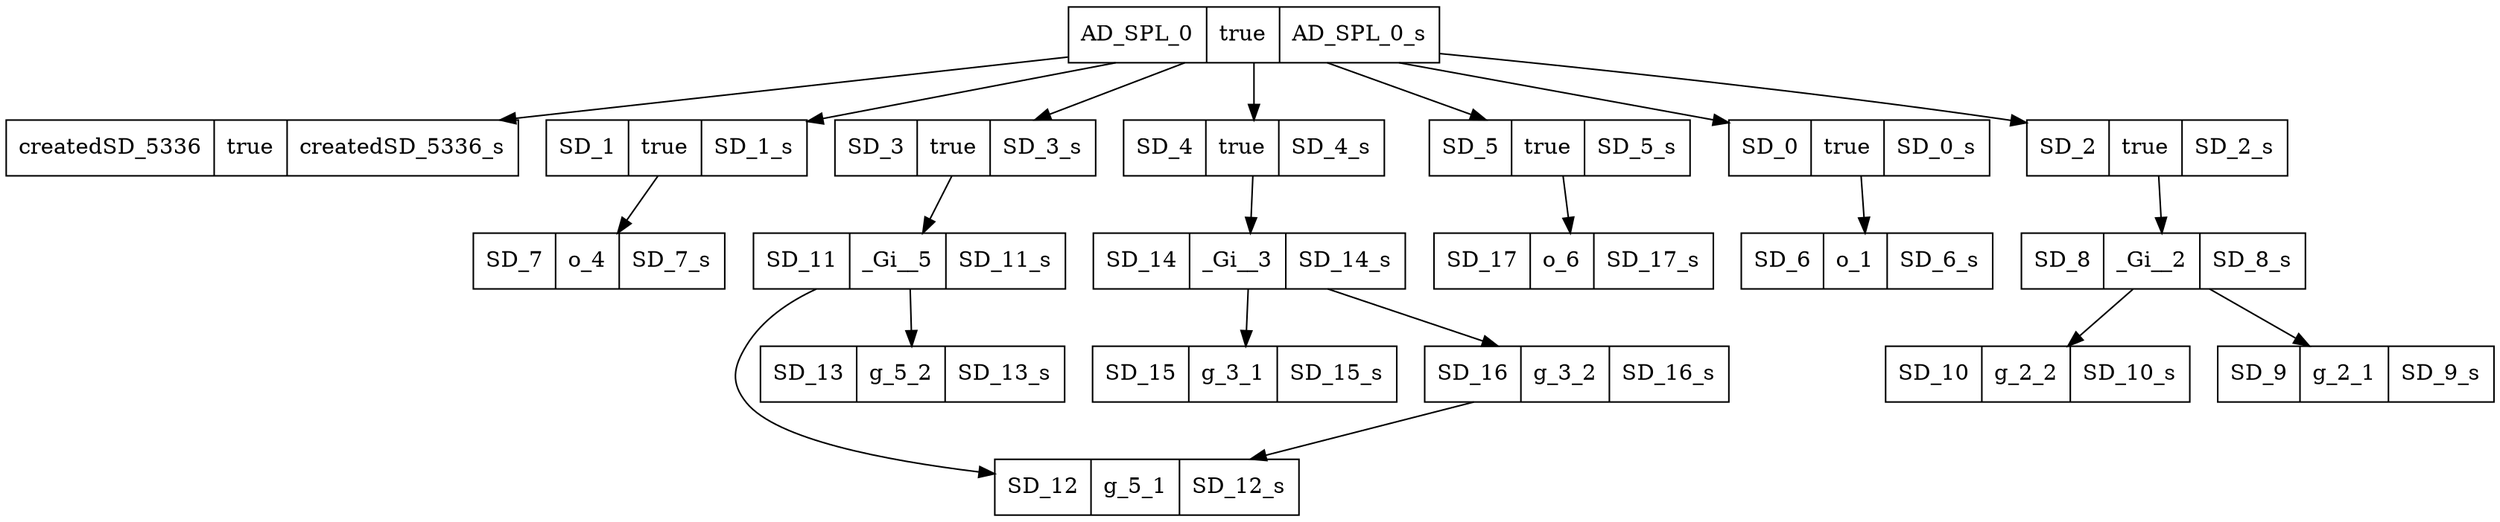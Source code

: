 digraph graphname {
AD_SPL_0[shape=record, label="{{AD_SPL_0|true|AD_SPL_0_s}}"];
createdSD_5336[shape=record, label="{{createdSD_5336|true|createdSD_5336_s}}"];
SD_1[shape=record, label="{{SD_1|true|SD_1_s}}"];
SD_7[shape=record, label="{{SD_7|o_4|SD_7_s}}"];
SD_3[shape=record, label="{{SD_3|true|SD_3_s}}"];
SD_11[shape=record, label="{{SD_11|_Gi__5|SD_11_s}}"];
SD_12[shape=record, label="{{SD_12|g_5_1|SD_12_s}}"];
SD_13[shape=record, label="{{SD_13|g_5_2|SD_13_s}}"];
SD_4[shape=record, label="{{SD_4|true|SD_4_s}}"];
SD_14[shape=record, label="{{SD_14|_Gi__3|SD_14_s}}"];
SD_15[shape=record, label="{{SD_15|g_3_1|SD_15_s}}"];
SD_16[shape=record, label="{{SD_16|g_3_2|SD_16_s}}"];
SD_12[shape=record, label="{{SD_12|g_5_1|SD_12_s}}"];
SD_5[shape=record, label="{{SD_5|true|SD_5_s}}"];
SD_17[shape=record, label="{{SD_17|o_6|SD_17_s}}"];
SD_0[shape=record, label="{{SD_0|true|SD_0_s}}"];
SD_6[shape=record, label="{{SD_6|o_1|SD_6_s}}"];
SD_2[shape=record, label="{{SD_2|true|SD_2_s}}"];
SD_8[shape=record, label="{{SD_8|_Gi__2|SD_8_s}}"];
SD_10[shape=record, label="{{SD_10|g_2_2|SD_10_s}}"];
SD_9[shape=record, label="{{SD_9|g_2_1|SD_9_s}}"];
AD_SPL_0 -> createdSD_5336;
AD_SPL_0 -> SD_1;
SD_1 -> SD_7;
AD_SPL_0 -> SD_3;
SD_3 -> SD_11;
SD_11 -> SD_12;
SD_11 -> SD_13;
AD_SPL_0 -> SD_4;
SD_4 -> SD_14;
SD_14 -> SD_15;
SD_14 -> SD_16;
SD_16 -> SD_12;
AD_SPL_0 -> SD_5;
SD_5 -> SD_17;
AD_SPL_0 -> SD_0;
SD_0 -> SD_6;
AD_SPL_0 -> SD_2;
SD_2 -> SD_8;
SD_8 -> SD_10;
SD_8 -> SD_9;
}